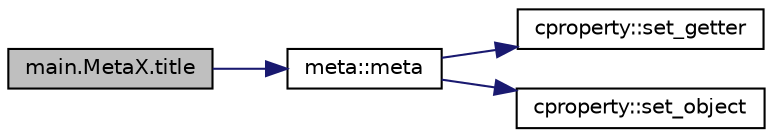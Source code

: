 digraph "main.MetaX.title"
{
 // INTERACTIVE_SVG=YES
 // LATEX_PDF_SIZE
  edge [fontname="Helvetica",fontsize="10",labelfontname="Helvetica",labelfontsize="10"];
  node [fontname="Helvetica",fontsize="10",shape=record];
  rankdir="LR";
  Node1 [label="main.MetaX.title",height=0.2,width=0.4,color="black", fillcolor="grey75", style="filled", fontcolor="black",tooltip=" "];
  Node1 -> Node2 [color="midnightblue",fontsize="10",style="solid",fontname="Helvetica"];
  Node2 [label="meta::meta",height=0.2,width=0.4,color="black", fillcolor="white", style="filled",URL="$classmeta.html#a63ad3379066eb6b7c8bf7a7ea9ee0783",tooltip="< Public access specifier for the following members."];
  Node2 -> Node3 [color="midnightblue",fontsize="10",style="solid",fontname="Helvetica"];
  Node3 [label="cproperty::set_getter",height=0.2,width=0.4,color="black", fillcolor="white", style="filled",URL="$classcproperty.html#a31b26b5ffb20bbf8d8ee38e0755a9819",tooltip=" "];
  Node2 -> Node4 [color="midnightblue",fontsize="10",style="solid",fontname="Helvetica"];
  Node4 [label="cproperty::set_object",height=0.2,width=0.4,color="black", fillcolor="white", style="filled",URL="$classcproperty.html#a41a70e8e01c9b1a20b94d2dbf1a6b214",tooltip=" "];
}
